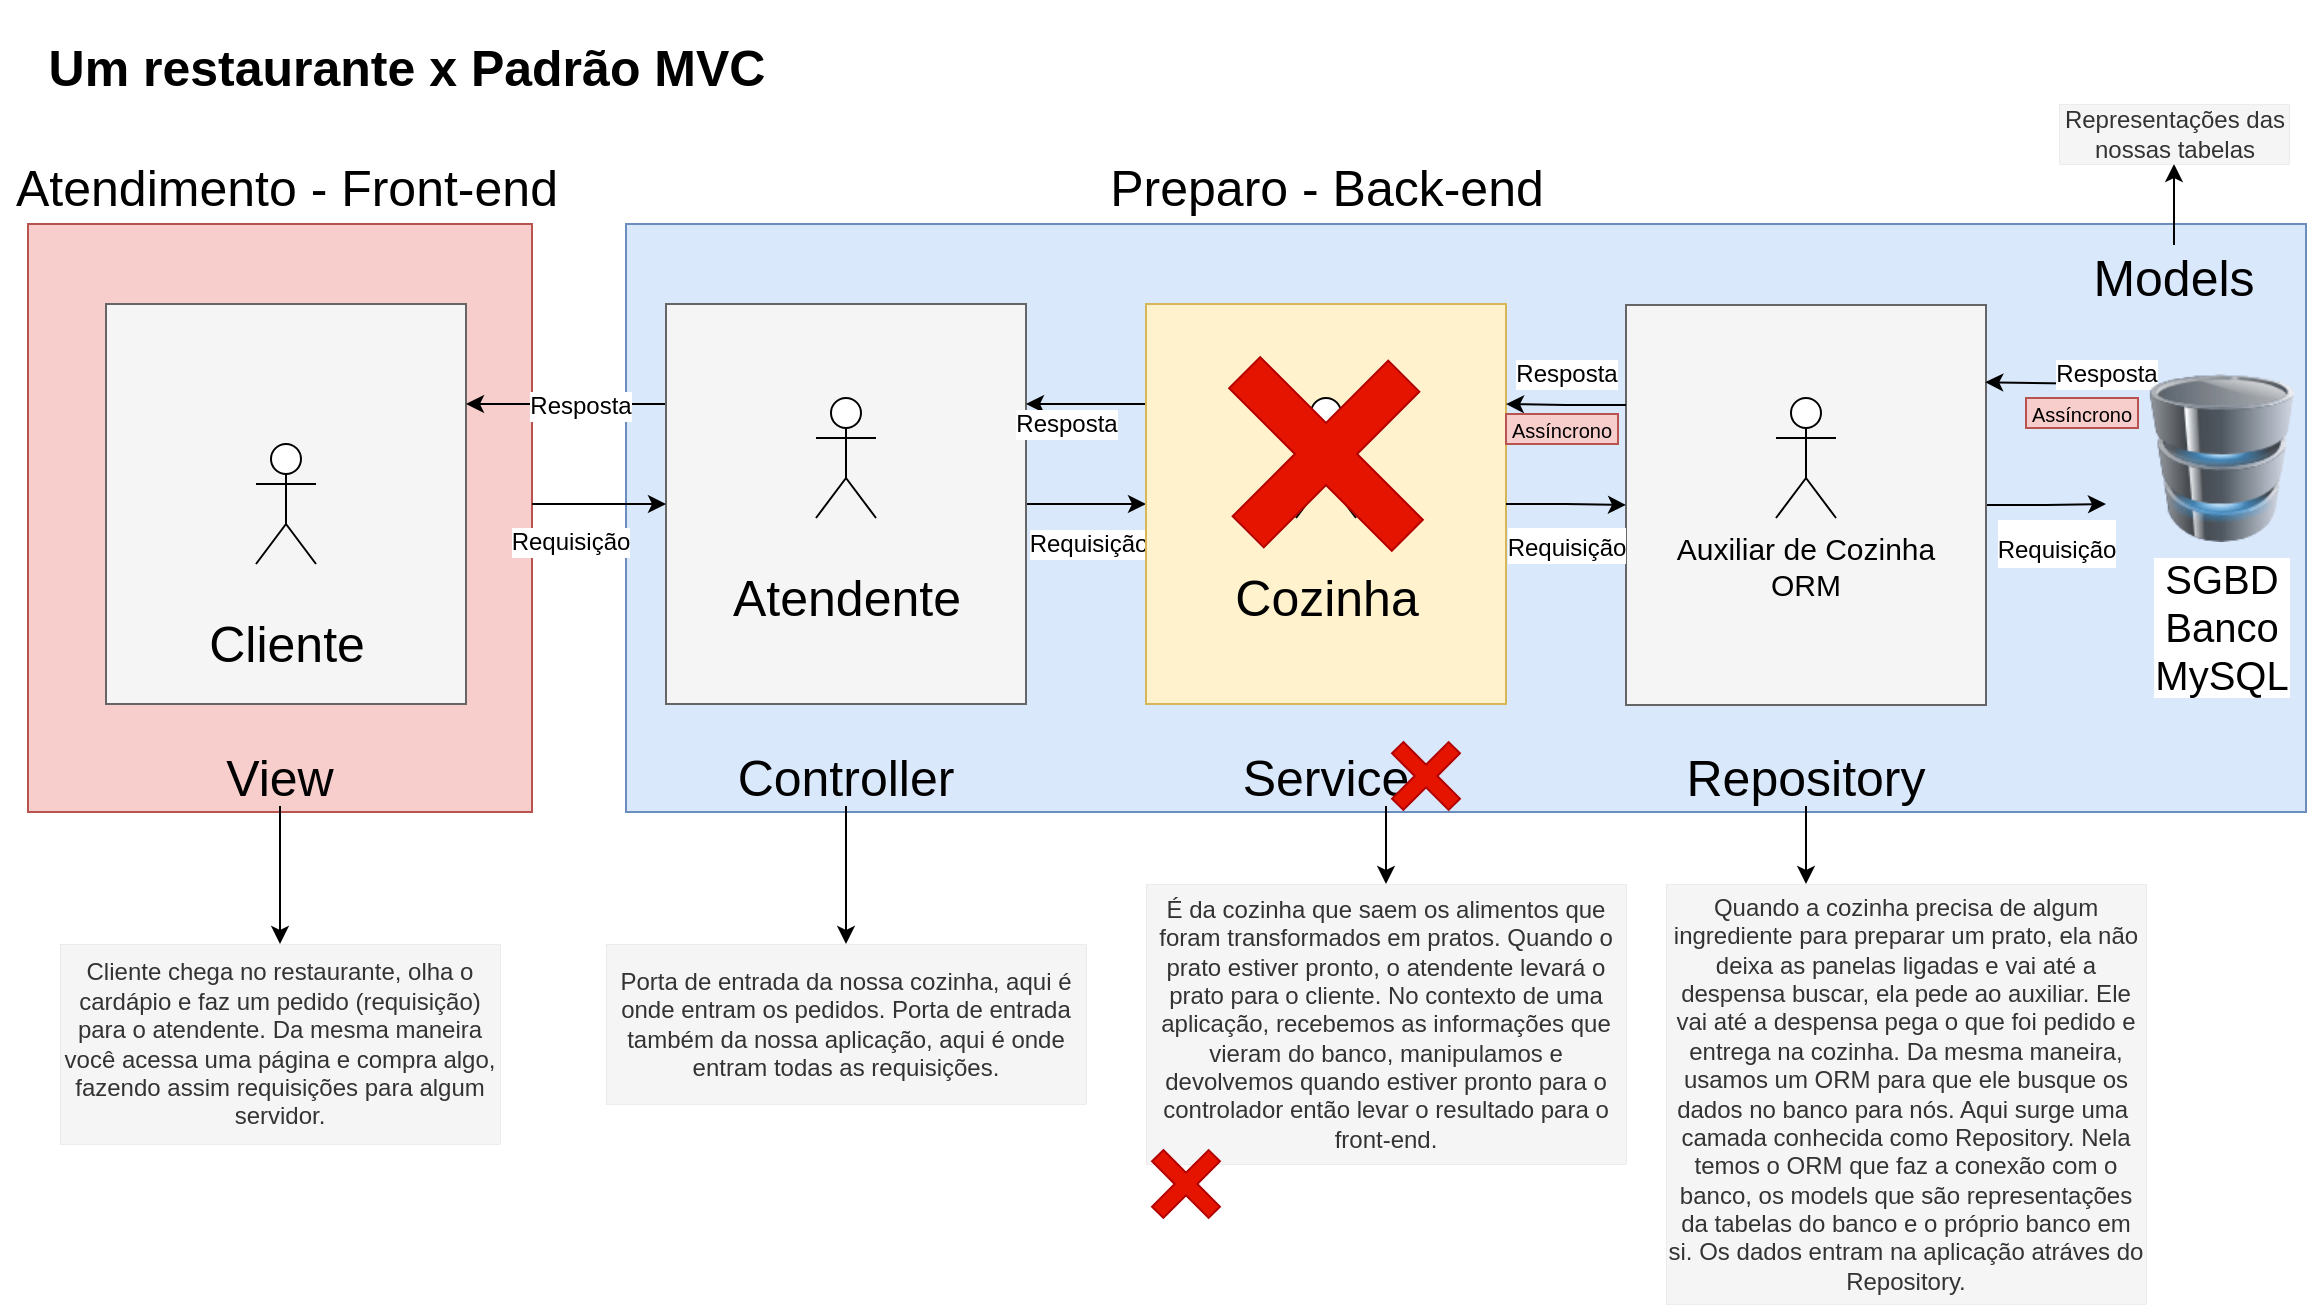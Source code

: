 <mxfile version="19.0.3" type="device"><diagram id="KAN5NIv2mCLHcXbZzY10" name="Page-1"><mxGraphModel dx="2062" dy="1700" grid="1" gridSize="20" guides="1" tooltips="1" connect="1" arrows="1" fold="1" page="1" pageScale="1" pageWidth="1169" pageHeight="827" math="0" shadow="0"><root><mxCell id="0"/><mxCell id="1" parent="0"/><mxCell id="EjOveCUVFJroDCDtY_es-2" value="" style="rounded=0;whiteSpace=wrap;html=1;fontFamily=Helvetica;fontSize=30;fillColor=#f8cecc;strokeColor=#b85450;" parent="1" vertex="1"><mxGeometry x="21" y="-560" width="252" height="294" as="geometry"/></mxCell><mxCell id="EjOveCUVFJroDCDtY_es-11" value="" style="rounded=0;whiteSpace=wrap;html=1;fontFamily=Helvetica;fontSize=25;fillColor=#f5f5f5;fontColor=#333333;strokeColor=#666666;" parent="1" vertex="1"><mxGeometry x="60" y="-520" width="180" height="200" as="geometry"/></mxCell><mxCell id="EjOveCUVFJroDCDtY_es-22" style="edgeStyle=orthogonalEdgeStyle;rounded=0;orthogonalLoop=1;jettySize=auto;html=1;entryX=0.5;entryY=0;entryDx=0;entryDy=0;fontFamily=Helvetica;fontSize=12;" parent="1" source="EjOveCUVFJroDCDtY_es-12" target="EjOveCUVFJroDCDtY_es-21" edge="1"><mxGeometry relative="1" as="geometry"/></mxCell><mxCell id="EjOveCUVFJroDCDtY_es-12" value="View" style="text;html=1;strokeColor=none;fillColor=none;align=center;verticalAlign=middle;whiteSpace=wrap;rounded=0;fontFamily=Helvetica;fontSize=25;" parent="1" vertex="1"><mxGeometry x="117" y="-299" width="60" height="30" as="geometry"/></mxCell><mxCell id="EjOveCUVFJroDCDtY_es-9" value="&lt;font style=&quot;font-size: 25px;&quot;&gt;Cliente&lt;/font&gt;" style="shape=umlActor;verticalLabelPosition=bottom;verticalAlign=top;html=1;outlineConnect=0;fontSize=45;" parent="1" vertex="1"><mxGeometry x="135" y="-450" width="30" height="60" as="geometry"/></mxCell><mxCell id="EjOveCUVFJroDCDtY_es-13" value="&lt;font style=&quot;font-size: 25px;&quot;&gt;Atendimento - Front-end&lt;/font&gt;" style="text;html=1;strokeColor=none;fillColor=none;align=center;verticalAlign=middle;whiteSpace=wrap;rounded=0;fontSize=45;" parent="1" vertex="1"><mxGeometry x="7.75" y="-600" width="284.5" height="30" as="geometry"/></mxCell><mxCell id="EjOveCUVFJroDCDtY_es-14" value="" style="rounded=0;whiteSpace=wrap;html=1;fontFamily=Helvetica;fontSize=30;fillColor=#dae8fc;strokeColor=#6c8ebf;" parent="1" vertex="1"><mxGeometry x="320" y="-560" width="840" height="294" as="geometry"/></mxCell><mxCell id="EjOveCUVFJroDCDtY_es-25" style="edgeStyle=orthogonalEdgeStyle;rounded=0;orthogonalLoop=1;jettySize=auto;html=1;exitX=0;exitY=0.25;exitDx=0;exitDy=0;entryX=1;entryY=0.25;entryDx=0;entryDy=0;fontFamily=Helvetica;fontSize=12;" parent="1" source="EjOveCUVFJroDCDtY_es-15" target="EjOveCUVFJroDCDtY_es-11" edge="1"><mxGeometry relative="1" as="geometry"/></mxCell><mxCell id="EjOveCUVFJroDCDtY_es-26" value="Resposta" style="edgeLabel;html=1;align=center;verticalAlign=middle;resizable=0;points=[];fontSize=12;fontFamily=Helvetica;" parent="EjOveCUVFJroDCDtY_es-25" vertex="1" connectable="0"><mxGeometry x="-0.126" y="1" relative="1" as="geometry"><mxPoint as="offset"/></mxGeometry></mxCell><mxCell id="EjOveCUVFJroDCDtY_es-29" style="edgeStyle=orthogonalEdgeStyle;rounded=0;orthogonalLoop=1;jettySize=auto;html=1;fontFamily=Helvetica;fontSize=12;" parent="1" source="EjOveCUVFJroDCDtY_es-15" target="EjOveCUVFJroDCDtY_es-27" edge="1"><mxGeometry relative="1" as="geometry"/></mxCell><mxCell id="EjOveCUVFJroDCDtY_es-30" value="Requisição" style="edgeLabel;html=1;align=center;verticalAlign=middle;resizable=0;points=[];fontSize=12;fontFamily=Helvetica;" parent="EjOveCUVFJroDCDtY_es-29" vertex="1" connectable="0"><mxGeometry x="0.286" relative="1" as="geometry"><mxPoint x="-8" y="20" as="offset"/></mxGeometry></mxCell><mxCell id="EjOveCUVFJroDCDtY_es-15" value="" style="rounded=0;whiteSpace=wrap;html=1;fontFamily=Helvetica;fontSize=25;fillColor=#f5f5f5;fontColor=#333333;strokeColor=#666666;" parent="1" vertex="1"><mxGeometry x="340" y="-520" width="180" height="200" as="geometry"/></mxCell><mxCell id="EjOveCUVFJroDCDtY_es-16" value="&lt;font style=&quot;font-size: 25px;&quot;&gt;Atendente&lt;/font&gt;" style="shape=umlActor;verticalLabelPosition=bottom;verticalAlign=top;html=1;outlineConnect=0;fontSize=45;" parent="1" vertex="1"><mxGeometry x="415" y="-473" width="30" height="60" as="geometry"/></mxCell><mxCell id="EjOveCUVFJroDCDtY_es-20" style="edgeStyle=orthogonalEdgeStyle;rounded=0;orthogonalLoop=1;jettySize=auto;html=1;entryX=0.5;entryY=0;entryDx=0;entryDy=0;fontFamily=Helvetica;fontSize=12;" parent="1" source="EjOveCUVFJroDCDtY_es-18" target="EjOveCUVFJroDCDtY_es-19" edge="1"><mxGeometry relative="1" as="geometry"/></mxCell><mxCell id="EjOveCUVFJroDCDtY_es-18" value="Controller" style="text;html=1;strokeColor=none;fillColor=none;align=center;verticalAlign=middle;whiteSpace=wrap;rounded=0;fontFamily=Helvetica;fontSize=25;" parent="1" vertex="1"><mxGeometry x="360" y="-299" width="140" height="30" as="geometry"/></mxCell><mxCell id="EjOveCUVFJroDCDtY_es-19" value="Porta de entrada da nossa cozinha, aqui é onde entram os pedidos. Porta de entrada também da nossa aplicação, aqui é onde entram todas as requisições." style="text;strokeColor=#666666;fillColor=#f5f5f5;align=center;verticalAlign=middle;whiteSpace=wrap;rounded=0;fontFamily=Helvetica;fontSize=12;strokeWidth=0;fontColor=#333333;" parent="1" vertex="1"><mxGeometry x="310" y="-200" width="240" height="80" as="geometry"/></mxCell><mxCell id="EjOveCUVFJroDCDtY_es-21" value="Cliente chega no restaurante, olha o cardápio e faz um pedido (requisição) para o atendente. Da mesma maneira você acessa uma página e compra algo, fazendo assim requisições para algum servidor." style="text;strokeColor=#666666;fillColor=#f5f5f5;align=center;verticalAlign=middle;whiteSpace=wrap;rounded=0;fontFamily=Helvetica;fontSize=12;strokeWidth=0;fontColor=#333333;" parent="1" vertex="1"><mxGeometry x="37" y="-200" width="220" height="100" as="geometry"/></mxCell><mxCell id="EjOveCUVFJroDCDtY_es-23" style="edgeStyle=orthogonalEdgeStyle;rounded=0;orthogonalLoop=1;jettySize=auto;html=1;fontFamily=Helvetica;fontSize=12;" parent="1" source="EjOveCUVFJroDCDtY_es-2" target="EjOveCUVFJroDCDtY_es-15" edge="1"><mxGeometry relative="1" as="geometry"><Array as="points"><mxPoint x="280" y="-420"/><mxPoint x="280" y="-420"/></Array></mxGeometry></mxCell><mxCell id="EjOveCUVFJroDCDtY_es-24" value="Requisição" style="edgeLabel;html=1;align=center;verticalAlign=middle;resizable=0;points=[];fontSize=12;fontFamily=Helvetica;" parent="EjOveCUVFJroDCDtY_es-23" vertex="1" connectable="0"><mxGeometry x="-0.552" y="-3" relative="1" as="geometry"><mxPoint x="4" y="16" as="offset"/></mxGeometry></mxCell><mxCell id="EjOveCUVFJroDCDtY_es-31" style="edgeStyle=orthogonalEdgeStyle;rounded=0;orthogonalLoop=1;jettySize=auto;html=1;exitX=0;exitY=0.25;exitDx=0;exitDy=0;entryX=1;entryY=0.25;entryDx=0;entryDy=0;fontFamily=Helvetica;fontSize=12;" parent="1" source="EjOveCUVFJroDCDtY_es-27" target="EjOveCUVFJroDCDtY_es-15" edge="1"><mxGeometry relative="1" as="geometry"/></mxCell><mxCell id="EjOveCUVFJroDCDtY_es-32" value="&lt;span style=&quot;color: rgba(0, 0, 0, 0); font-family: monospace; font-size: 0px; text-align: start; background-color: rgb(248, 249, 250);&quot;&gt;%3CmxGraphModel%3E%3Croot%3E%3CmxCell%20id%3D%220%22%2F%3E%3CmxCell%20id%3D%221%22%20parent%3D%220%22%2F%3E%3CmxCell%20id%3D%222%22%20value%3D%22Requisi%C3%A7%C3%A3o%22%20style%3D%22edgeLabel%3Bhtml%3D1%3Balign%3Dcenter%3BverticalAlign%3Dmiddle%3Bresizable%3D0%3Bpoints%3D%5B%5D%3BfontSize%3D12%3BfontFamily%3DHelvetica%3B%22%20vertex%3D%221%22%20connectable%3D%220%22%20parent%3D%221%22%3E%3CmxGeometry%20x%3D%22287.857%22%20y%3D%22-420%22%20as%3D%22geometry%22%2F%3E%3C%2FmxCell%3E%3C%2Froot%3E%3C%2FmxGraphModel%3&lt;/span&gt;" style="edgeLabel;html=1;align=center;verticalAlign=middle;resizable=0;points=[];fontSize=12;fontFamily=Helvetica;" parent="EjOveCUVFJroDCDtY_es-31" vertex="1" connectable="0"><mxGeometry x="0.191" y="-2" relative="1" as="geometry"><mxPoint as="offset"/></mxGeometry></mxCell><mxCell id="EjOveCUVFJroDCDtY_es-33" value="&lt;span style=&quot;color: rgba(0, 0, 0, 0); font-family: monospace; font-size: 0px; text-align: start; background-color: rgb(248, 249, 250);&quot;&gt;%3CmxGraphModel%3E%3Croot%3E%3CmxCell%20id%3D%220%22%2F%3E%3CmxCell%20id%3D%221%22%20parent%3D%220%22%2F%3E%3CmxCell%20id%3D%222%22%20value%3D%22Requisi%C3%A7%C3%A3o%22%20style%3D%22edgeLabel%3Bhtml%3D1%3Balign%3Dcenter%3BverticalAlign%3Dmiddle%3Bresizable%3D0%3Bpoints%3D%5B%5D%3BfontSize%3D12%3BfontFamily%3DHelvetica%3B%22%20vertex%3D%221%22%20connectable%3D%220%22%20parent%3D%221%22%3E%3CmxGeometry%20x%3D%22287.857%22%20y%3D%22-420%22%20as%3D%22geometry%22%2F%3E%3C%2FmxCell%3E%3C%2Froot%3E%3C%2FmxGraphModel%3R&lt;/span&gt;" style="edgeLabel;html=1;align=center;verticalAlign=middle;resizable=0;points=[];fontSize=12;fontFamily=Helvetica;" parent="EjOveCUVFJroDCDtY_es-31" vertex="1" connectable="0"><mxGeometry x="0.248" relative="1" as="geometry"><mxPoint as="offset"/></mxGeometry></mxCell><mxCell id="EjOveCUVFJroDCDtY_es-34" value="Resposta" style="edgeLabel;html=1;align=center;verticalAlign=middle;resizable=0;points=[];fontSize=12;fontFamily=Helvetica;" parent="EjOveCUVFJroDCDtY_es-31" vertex="1" connectable="0"><mxGeometry x="0.305" y="-1" relative="1" as="geometry"><mxPoint x="-1" y="11" as="offset"/></mxGeometry></mxCell><mxCell id="EjOveCUVFJroDCDtY_es-27" value="" style="rounded=0;whiteSpace=wrap;html=1;fontFamily=Helvetica;fontSize=25;fillColor=#fff2cc;strokeColor=#d6b656;" parent="1" vertex="1"><mxGeometry x="580" y="-520" width="180" height="200" as="geometry"/></mxCell><mxCell id="EjOveCUVFJroDCDtY_es-28" value="&lt;font style=&quot;font-size: 25px;&quot;&gt;Cozinha&lt;/font&gt;" style="shape=umlActor;verticalLabelPosition=bottom;verticalAlign=top;html=1;outlineConnect=0;fontSize=45;" parent="1" vertex="1"><mxGeometry x="655" y="-473" width="30" height="60" as="geometry"/></mxCell><mxCell id="EjOveCUVFJroDCDtY_es-37" style="edgeStyle=orthogonalEdgeStyle;rounded=0;orthogonalLoop=1;jettySize=auto;html=1;entryX=0.5;entryY=0;entryDx=0;entryDy=0;fontFamily=Helvetica;fontSize=12;" parent="1" source="EjOveCUVFJroDCDtY_es-35" target="EjOveCUVFJroDCDtY_es-36" edge="1"><mxGeometry relative="1" as="geometry"><Array as="points"><mxPoint x="700" y="-260"/><mxPoint x="700" y="-260"/></Array></mxGeometry></mxCell><mxCell id="EjOveCUVFJroDCDtY_es-35" value="Service" style="text;html=1;strokeColor=none;fillColor=none;align=center;verticalAlign=middle;whiteSpace=wrap;rounded=0;fontFamily=Helvetica;fontSize=25;" parent="1" vertex="1"><mxGeometry x="600" y="-299" width="140" height="30" as="geometry"/></mxCell><mxCell id="EjOveCUVFJroDCDtY_es-36" value="É da cozinha que saem os alimentos que foram transformados em pratos. Quando o prato estiver pronto, o atendente levará o prato para o cliente. No contexto de uma aplicação, recebemos as informações que vieram do banco, manipulamos e devolvemos quando estiver pronto para o controlador então levar o resultado para o front-end." style="text;strokeColor=#666666;fillColor=#f5f5f5;align=center;verticalAlign=middle;whiteSpace=wrap;rounded=0;fontFamily=Helvetica;fontSize=12;strokeWidth=0;fontColor=#333333;" parent="1" vertex="1"><mxGeometry x="580" y="-230" width="240" height="140" as="geometry"/></mxCell><mxCell id="EjOveCUVFJroDCDtY_es-48" style="edgeStyle=orthogonalEdgeStyle;rounded=0;orthogonalLoop=1;jettySize=auto;html=1;exitX=1;exitY=0.5;exitDx=0;exitDy=0;fontFamily=Helvetica;fontSize=20;" parent="1" source="EjOveCUVFJroDCDtY_es-38" edge="1"><mxGeometry relative="1" as="geometry"><mxPoint x="1060" y="-420" as="targetPoint"/><Array as="points"><mxPoint x="1030" y="-419"/><mxPoint x="1060" y="-420"/></Array></mxGeometry></mxCell><mxCell id="EjOveCUVFJroDCDtY_es-50" value="&lt;font style=&quot;font-size: 12px;&quot;&gt;Requisição&lt;/font&gt;" style="edgeLabel;html=1;align=center;verticalAlign=middle;resizable=0;points=[];fontSize=20;fontFamily=Helvetica;" parent="EjOveCUVFJroDCDtY_es-48" vertex="1" connectable="0"><mxGeometry x="-0.447" y="3" relative="1" as="geometry"><mxPoint x="18" y="21" as="offset"/></mxGeometry></mxCell><mxCell id="EjOveCUVFJroDCDtY_es-38" value="" style="rounded=0;whiteSpace=wrap;html=1;fontFamily=Helvetica;fontSize=25;fillColor=#f5f5f5;fontColor=#333333;strokeColor=#666666;" parent="1" vertex="1"><mxGeometry x="820" y="-519.5" width="180" height="200" as="geometry"/></mxCell><mxCell id="EjOveCUVFJroDCDtY_es-39" value="Auxiliar de Cozinha&#10;ORM" style="shape=umlActor;verticalLabelPosition=bottom;verticalAlign=top;outlineConnect=0;fontSize=15;fontStyle=0" parent="1" vertex="1"><mxGeometry x="895" y="-473" width="30" height="60" as="geometry"/></mxCell><mxCell id="EjOveCUVFJroDCDtY_es-49" style="edgeStyle=orthogonalEdgeStyle;rounded=0;orthogonalLoop=1;jettySize=auto;html=1;exitX=0;exitY=0;exitDx=0;exitDy=0;entryX=0.998;entryY=0.193;entryDx=0;entryDy=0;entryPerimeter=0;fontFamily=Helvetica;fontSize=20;" parent="1" source="EjOveCUVFJroDCDtY_es-8" target="EjOveCUVFJroDCDtY_es-38" edge="1"><mxGeometry relative="1" as="geometry"><Array as="points"><mxPoint x="1076" y="-480"/><mxPoint x="1060" y="-480"/></Array></mxGeometry></mxCell><mxCell id="EjOveCUVFJroDCDtY_es-51" value="Resposta" style="edgeLabel;html=1;align=center;verticalAlign=middle;resizable=0;points=[];fontSize=12;fontFamily=Helvetica;" parent="EjOveCUVFJroDCDtY_es-49" vertex="1" connectable="0"><mxGeometry x="-0.191" relative="1" as="geometry"><mxPoint x="12" y="-5" as="offset"/></mxGeometry></mxCell><mxCell id="EjOveCUVFJroDCDtY_es-40" value="Repository" style="text;html=1;strokeColor=none;fillColor=none;align=center;verticalAlign=middle;whiteSpace=wrap;rounded=0;fontFamily=Helvetica;fontSize=25;" parent="1" vertex="1"><mxGeometry x="840" y="-299" width="140" height="30" as="geometry"/></mxCell><mxCell id="EjOveCUVFJroDCDtY_es-52" value="&lt;font style=&quot;font-size: 25px;&quot;&gt;Preparo - Back-end&lt;/font&gt;" style="text;html=1;strokeColor=none;fillColor=none;align=center;verticalAlign=middle;whiteSpace=wrap;rounded=0;fontSize=45;" parent="1" vertex="1"><mxGeometry x="527.75" y="-600" width="284.5" height="30" as="geometry"/></mxCell><mxCell id="EjOveCUVFJroDCDtY_es-53" value="Quando a cozinha precisa de algum ingrediente para preparar um prato, ela não deixa as panelas ligadas e vai até a despensa buscar, ela pede ao auxiliar. Ele vai até a despensa pega o que foi pedido e entrega na cozinha. Da mesma maneira, usamos um ORM para que ele busque os dados no banco para nós. Aqui surge uma  camada conhecida como Repository. Nela temos o ORM que faz a conexão com o banco, os models que são representações da tabelas do banco e o próprio banco em si. Os dados entram na aplicação atráves do Repository." style="text;strokeColor=#666666;fillColor=#f5f5f5;align=center;verticalAlign=middle;whiteSpace=wrap;rounded=0;fontFamily=Helvetica;fontSize=12;strokeWidth=0;fontColor=#333333;" parent="1" vertex="1"><mxGeometry x="840" y="-230" width="240" height="210" as="geometry"/></mxCell><mxCell id="EjOveCUVFJroDCDtY_es-55" value="&lt;font style=&quot;font-size: 25px;&quot;&gt;&lt;b&gt;Um restaurante x Padrão MVC&lt;/b&gt;&lt;/font&gt;" style="text;html=1;strokeColor=none;fillColor=none;align=center;verticalAlign=middle;whiteSpace=wrap;rounded=0;fontSize=45;" parent="1" vertex="1"><mxGeometry x="21" y="-660" width="379" height="30" as="geometry"/></mxCell><mxCell id="EjOveCUVFJroDCDtY_es-45" style="edgeStyle=orthogonalEdgeStyle;rounded=0;orthogonalLoop=1;jettySize=auto;html=1;exitX=0;exitY=0.25;exitDx=0;exitDy=0;entryX=1;entryY=0.25;entryDx=0;entryDy=0;fontFamily=Helvetica;fontSize=15;" parent="1" source="EjOveCUVFJroDCDtY_es-38" target="EjOveCUVFJroDCDtY_es-27" edge="1"><mxGeometry relative="1" as="geometry"/></mxCell><mxCell id="EjOveCUVFJroDCDtY_es-47" value="Resposta" style="edgeLabel;html=1;align=center;verticalAlign=middle;resizable=0;points=[];fontSize=12;fontFamily=Helvetica;" parent="EjOveCUVFJroDCDtY_es-45" vertex="1" connectable="0"><mxGeometry x="-0.311" y="2" relative="1" as="geometry"><mxPoint x="-9" y="-18" as="offset"/></mxGeometry></mxCell><mxCell id="EjOveCUVFJroDCDtY_es-44" style="edgeStyle=orthogonalEdgeStyle;rounded=0;orthogonalLoop=1;jettySize=auto;html=1;exitX=1;exitY=0.5;exitDx=0;exitDy=0;entryX=0;entryY=0.5;entryDx=0;entryDy=0;fontFamily=Helvetica;fontSize=15;" parent="1" source="EjOveCUVFJroDCDtY_es-27" target="EjOveCUVFJroDCDtY_es-38" edge="1"><mxGeometry relative="1" as="geometry"/></mxCell><mxCell id="EjOveCUVFJroDCDtY_es-46" value="&lt;font style=&quot;font-size: 12px;&quot;&gt;Requisição&lt;/font&gt;" style="edgeLabel;html=1;align=center;verticalAlign=middle;resizable=0;points=[];fontSize=15;fontFamily=Helvetica;" parent="EjOveCUVFJroDCDtY_es-44" vertex="1" connectable="0"><mxGeometry x="-0.273" relative="1" as="geometry"><mxPoint x="8" y="20" as="offset"/></mxGeometry></mxCell><mxCell id="EjOveCUVFJroDCDtY_es-54" style="edgeStyle=orthogonalEdgeStyle;rounded=0;orthogonalLoop=1;jettySize=auto;html=1;fontFamily=Helvetica;fontSize=12;" parent="1" source="EjOveCUVFJroDCDtY_es-40" target="EjOveCUVFJroDCDtY_es-53" edge="1"><mxGeometry relative="1" as="geometry"><Array as="points"><mxPoint x="910" y="-240"/><mxPoint x="910" y="-240"/></Array></mxGeometry></mxCell><mxCell id="EjOveCUVFJroDCDtY_es-8" value="SGBD&#10;Banco&#10;MySQL" style="image;image=img/lib/clip_art/computers/Database_128x128.png;fontSize=20;align=center;" parent="1" vertex="1"><mxGeometry x="1076" y="-485" width="84" height="84" as="geometry"/></mxCell><mxCell id="lbv6KfEg9AppVhP-I97U-34" style="edgeStyle=orthogonalEdgeStyle;rounded=0;orthogonalLoop=1;jettySize=auto;html=1;exitX=0.5;exitY=0;exitDx=0;exitDy=0;entryX=0.5;entryY=1;entryDx=0;entryDy=0;" parent="1" source="lbv6KfEg9AppVhP-I97U-4" target="lbv6KfEg9AppVhP-I97U-5" edge="1"><mxGeometry relative="1" as="geometry"/></mxCell><mxCell id="lbv6KfEg9AppVhP-I97U-4" value="Models" style="text;html=1;strokeColor=none;fillColor=none;align=center;verticalAlign=middle;whiteSpace=wrap;rounded=0;fontFamily=Helvetica;fontSize=25;" parent="1" vertex="1"><mxGeometry x="1053" y="-549.5" width="82" height="30" as="geometry"/></mxCell><mxCell id="lbv6KfEg9AppVhP-I97U-5" value="Representações das nossas tabelas" style="text;strokeColor=#666666;fillColor=#f5f5f5;align=center;verticalAlign=middle;whiteSpace=wrap;rounded=0;fontFamily=Helvetica;fontSize=12;strokeWidth=0;fontColor=#333333;" parent="1" vertex="1"><mxGeometry x="1036.5" y="-620" width="115" height="30" as="geometry"/></mxCell><mxCell id="lbv6KfEg9AppVhP-I97U-36" value="Assíncrono" style="text;html=1;strokeColor=#b85450;fillColor=#f8cecc;align=center;verticalAlign=middle;whiteSpace=wrap;rounded=0;fontSize=10;" parent="1" vertex="1"><mxGeometry x="1020" y="-473" width="56" height="15" as="geometry"/></mxCell><mxCell id="lbv6KfEg9AppVhP-I97U-37" value="Assíncrono" style="text;html=1;strokeColor=#b85450;fillColor=#f8cecc;align=center;verticalAlign=middle;whiteSpace=wrap;rounded=0;fontSize=10;" parent="1" vertex="1"><mxGeometry x="760" y="-465" width="56" height="15" as="geometry"/></mxCell><mxCell id="Ws79LrqVRhIcKqRdxcUr-1" value="" style="shape=cross;whiteSpace=wrap;html=1;rotation=45;fillColor=#e51400;strokeColor=#B20000;fontColor=#ffffff;" vertex="1" parent="1"><mxGeometry x="612.5" y="-500.0" width="115" height="110" as="geometry"/></mxCell><mxCell id="Ws79LrqVRhIcKqRdxcUr-2" value="" style="shape=cross;whiteSpace=wrap;html=1;rotation=45;fillColor=#e51400;strokeColor=#B20000;fontColor=#ffffff;" vertex="1" parent="1"><mxGeometry x="580" y="-100" width="40" height="40" as="geometry"/></mxCell><mxCell id="Ws79LrqVRhIcKqRdxcUr-3" value="" style="shape=cross;whiteSpace=wrap;html=1;rotation=45;fillColor=#e51400;strokeColor=#B20000;fontColor=#ffffff;" vertex="1" parent="1"><mxGeometry x="700" y="-304" width="40" height="40" as="geometry"/></mxCell></root></mxGraphModel></diagram></mxfile>